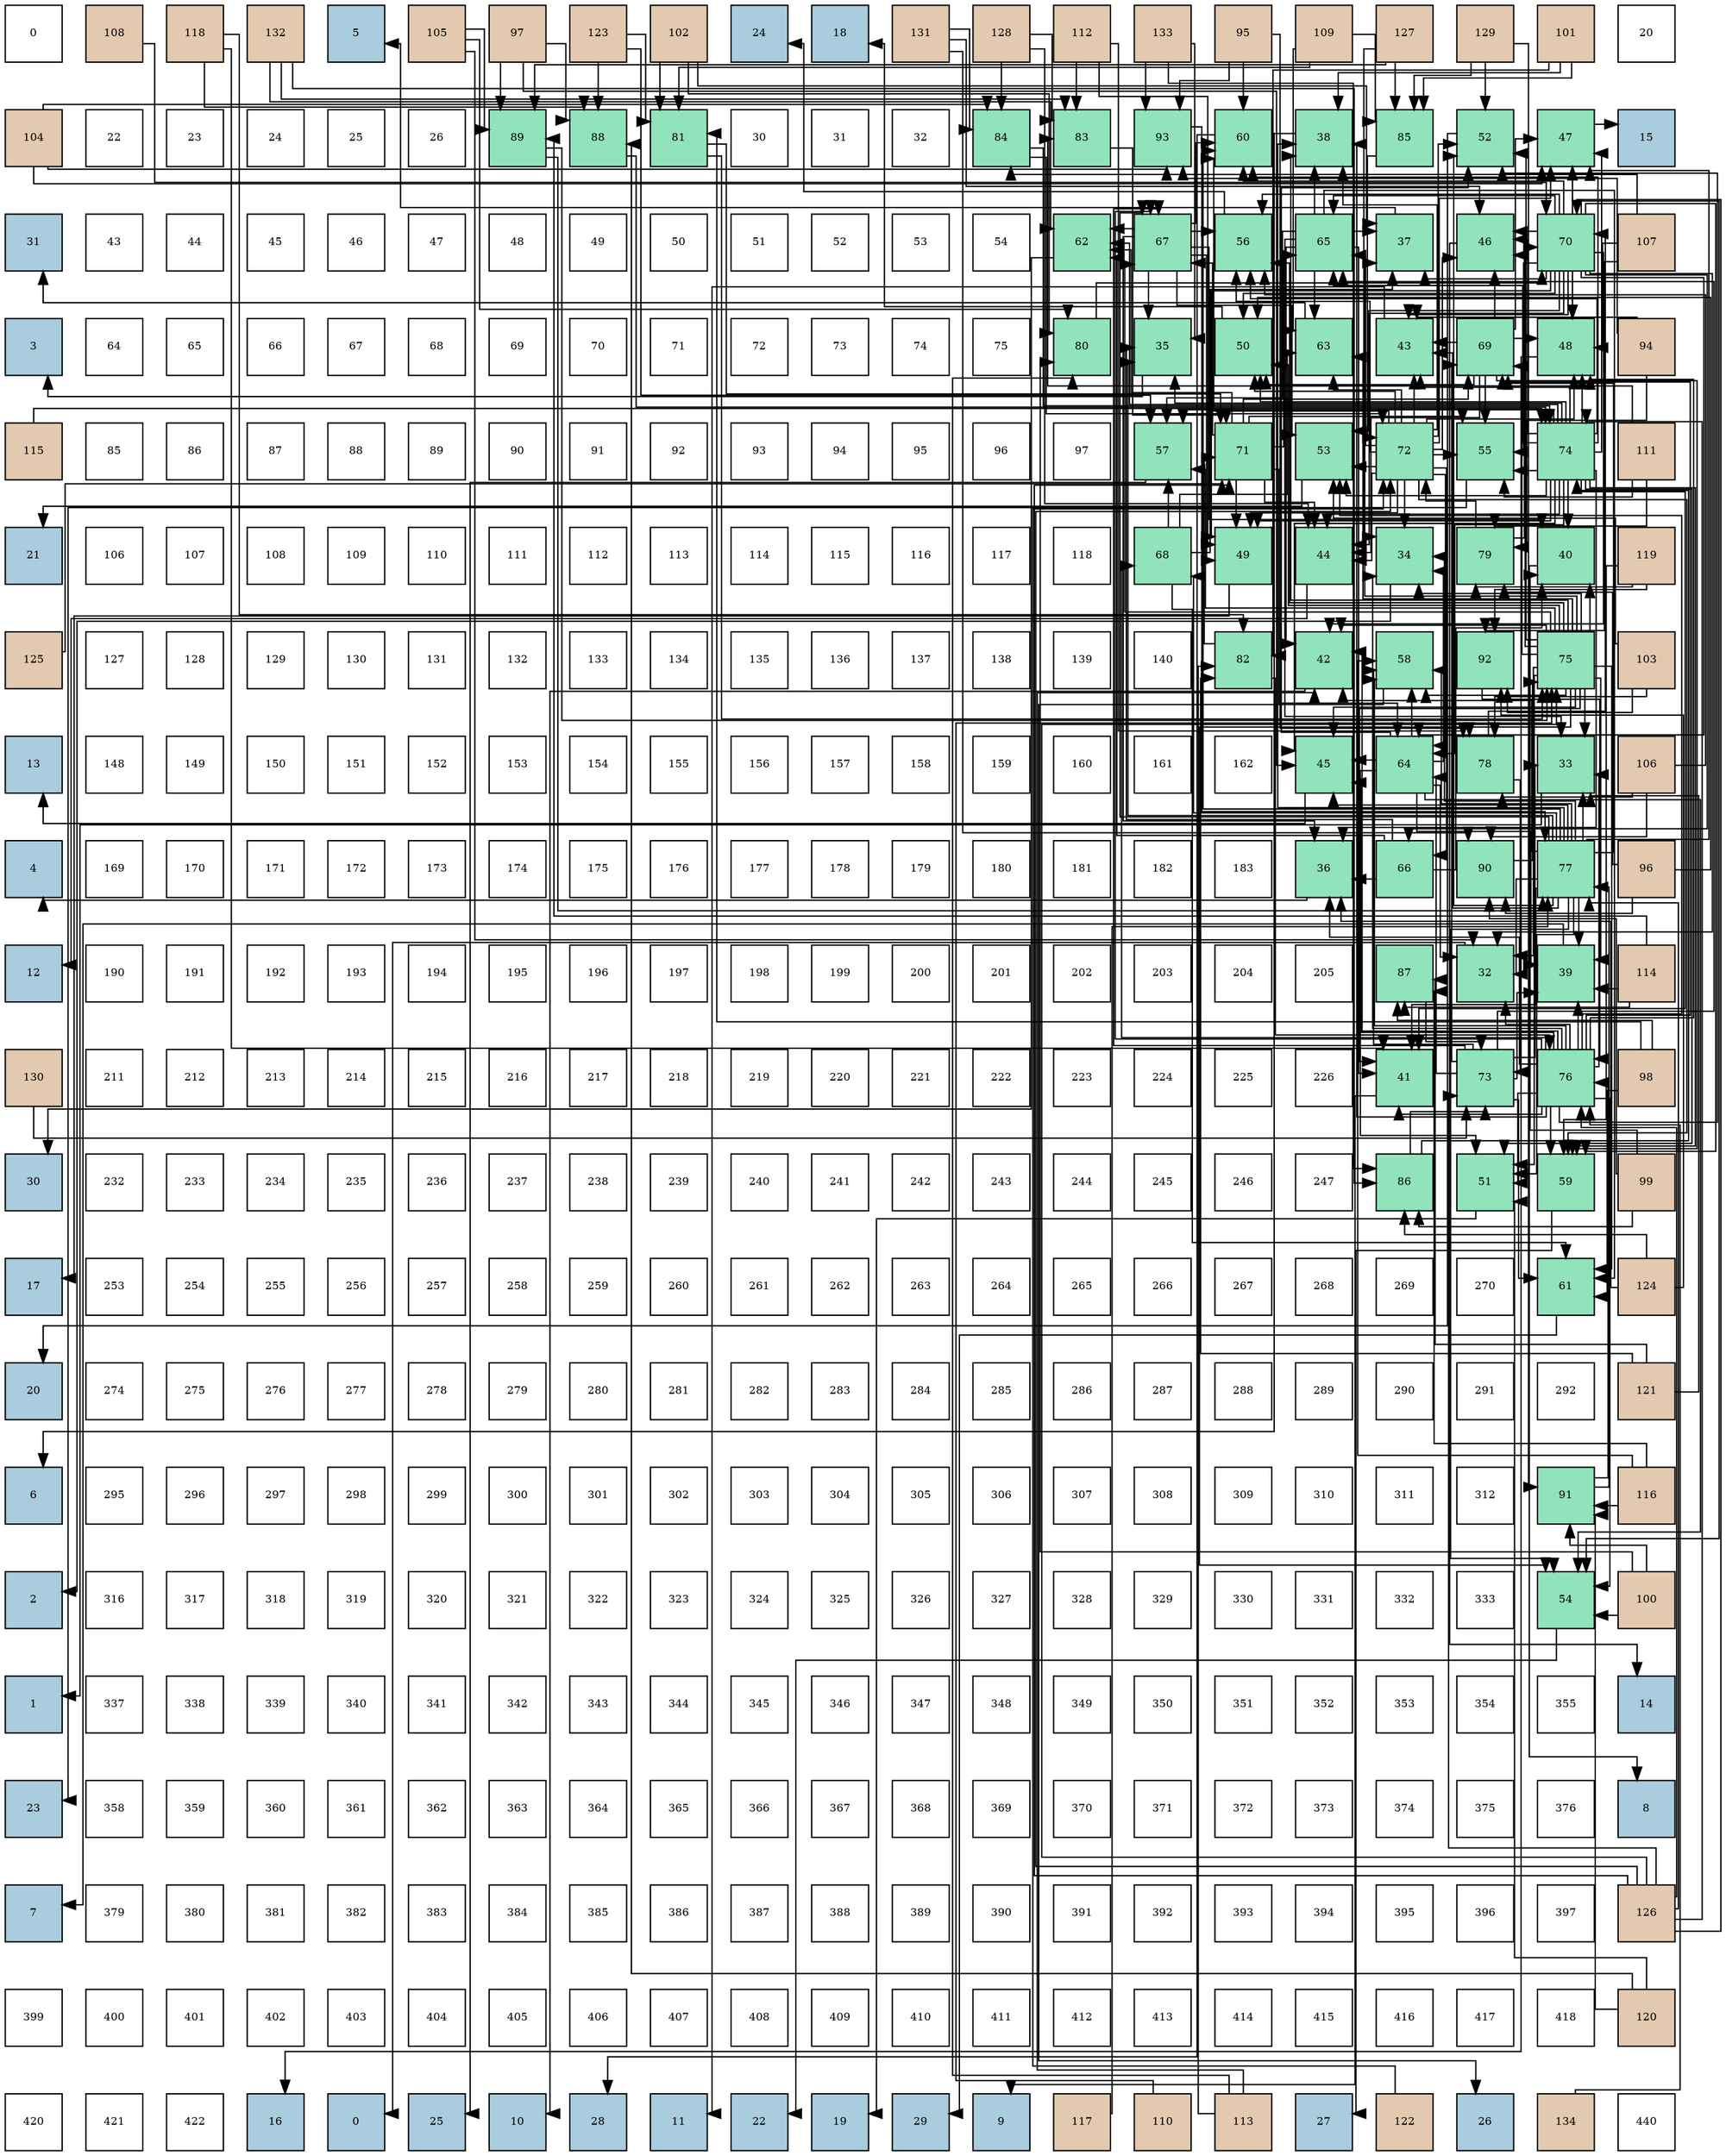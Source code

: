 digraph layout{
 rankdir=TB;
 splines=ortho;
 node [style=filled shape=square fixedsize=true width=0.6];
0[label="0", fontsize=8, fillcolor="#ffffff"];
1[label="108", fontsize=8, fillcolor="#e3c9af"];
2[label="118", fontsize=8, fillcolor="#e3c9af"];
3[label="132", fontsize=8, fillcolor="#e3c9af"];
4[label="5", fontsize=8, fillcolor="#a9ccde"];
5[label="105", fontsize=8, fillcolor="#e3c9af"];
6[label="97", fontsize=8, fillcolor="#e3c9af"];
7[label="123", fontsize=8, fillcolor="#e3c9af"];
8[label="102", fontsize=8, fillcolor="#e3c9af"];
9[label="24", fontsize=8, fillcolor="#a9ccde"];
10[label="18", fontsize=8, fillcolor="#a9ccde"];
11[label="131", fontsize=8, fillcolor="#e3c9af"];
12[label="128", fontsize=8, fillcolor="#e3c9af"];
13[label="112", fontsize=8, fillcolor="#e3c9af"];
14[label="133", fontsize=8, fillcolor="#e3c9af"];
15[label="95", fontsize=8, fillcolor="#e3c9af"];
16[label="109", fontsize=8, fillcolor="#e3c9af"];
17[label="127", fontsize=8, fillcolor="#e3c9af"];
18[label="129", fontsize=8, fillcolor="#e3c9af"];
19[label="101", fontsize=8, fillcolor="#e3c9af"];
20[label="20", fontsize=8, fillcolor="#ffffff"];
21[label="104", fontsize=8, fillcolor="#e3c9af"];
22[label="22", fontsize=8, fillcolor="#ffffff"];
23[label="23", fontsize=8, fillcolor="#ffffff"];
24[label="24", fontsize=8, fillcolor="#ffffff"];
25[label="25", fontsize=8, fillcolor="#ffffff"];
26[label="26", fontsize=8, fillcolor="#ffffff"];
27[label="89", fontsize=8, fillcolor="#91e3bb"];
28[label="88", fontsize=8, fillcolor="#91e3bb"];
29[label="81", fontsize=8, fillcolor="#91e3bb"];
30[label="30", fontsize=8, fillcolor="#ffffff"];
31[label="31", fontsize=8, fillcolor="#ffffff"];
32[label="32", fontsize=8, fillcolor="#ffffff"];
33[label="84", fontsize=8, fillcolor="#91e3bb"];
34[label="83", fontsize=8, fillcolor="#91e3bb"];
35[label="93", fontsize=8, fillcolor="#91e3bb"];
36[label="60", fontsize=8, fillcolor="#91e3bb"];
37[label="38", fontsize=8, fillcolor="#91e3bb"];
38[label="85", fontsize=8, fillcolor="#91e3bb"];
39[label="52", fontsize=8, fillcolor="#91e3bb"];
40[label="47", fontsize=8, fillcolor="#91e3bb"];
41[label="15", fontsize=8, fillcolor="#a9ccde"];
42[label="31", fontsize=8, fillcolor="#a9ccde"];
43[label="43", fontsize=8, fillcolor="#ffffff"];
44[label="44", fontsize=8, fillcolor="#ffffff"];
45[label="45", fontsize=8, fillcolor="#ffffff"];
46[label="46", fontsize=8, fillcolor="#ffffff"];
47[label="47", fontsize=8, fillcolor="#ffffff"];
48[label="48", fontsize=8, fillcolor="#ffffff"];
49[label="49", fontsize=8, fillcolor="#ffffff"];
50[label="50", fontsize=8, fillcolor="#ffffff"];
51[label="51", fontsize=8, fillcolor="#ffffff"];
52[label="52", fontsize=8, fillcolor="#ffffff"];
53[label="53", fontsize=8, fillcolor="#ffffff"];
54[label="54", fontsize=8, fillcolor="#ffffff"];
55[label="62", fontsize=8, fillcolor="#91e3bb"];
56[label="67", fontsize=8, fillcolor="#91e3bb"];
57[label="56", fontsize=8, fillcolor="#91e3bb"];
58[label="65", fontsize=8, fillcolor="#91e3bb"];
59[label="37", fontsize=8, fillcolor="#91e3bb"];
60[label="46", fontsize=8, fillcolor="#91e3bb"];
61[label="70", fontsize=8, fillcolor="#91e3bb"];
62[label="107", fontsize=8, fillcolor="#e3c9af"];
63[label="3", fontsize=8, fillcolor="#a9ccde"];
64[label="64", fontsize=8, fillcolor="#ffffff"];
65[label="65", fontsize=8, fillcolor="#ffffff"];
66[label="66", fontsize=8, fillcolor="#ffffff"];
67[label="67", fontsize=8, fillcolor="#ffffff"];
68[label="68", fontsize=8, fillcolor="#ffffff"];
69[label="69", fontsize=8, fillcolor="#ffffff"];
70[label="70", fontsize=8, fillcolor="#ffffff"];
71[label="71", fontsize=8, fillcolor="#ffffff"];
72[label="72", fontsize=8, fillcolor="#ffffff"];
73[label="73", fontsize=8, fillcolor="#ffffff"];
74[label="74", fontsize=8, fillcolor="#ffffff"];
75[label="75", fontsize=8, fillcolor="#ffffff"];
76[label="80", fontsize=8, fillcolor="#91e3bb"];
77[label="35", fontsize=8, fillcolor="#91e3bb"];
78[label="50", fontsize=8, fillcolor="#91e3bb"];
79[label="63", fontsize=8, fillcolor="#91e3bb"];
80[label="43", fontsize=8, fillcolor="#91e3bb"];
81[label="69", fontsize=8, fillcolor="#91e3bb"];
82[label="48", fontsize=8, fillcolor="#91e3bb"];
83[label="94", fontsize=8, fillcolor="#e3c9af"];
84[label="115", fontsize=8, fillcolor="#e3c9af"];
85[label="85", fontsize=8, fillcolor="#ffffff"];
86[label="86", fontsize=8, fillcolor="#ffffff"];
87[label="87", fontsize=8, fillcolor="#ffffff"];
88[label="88", fontsize=8, fillcolor="#ffffff"];
89[label="89", fontsize=8, fillcolor="#ffffff"];
90[label="90", fontsize=8, fillcolor="#ffffff"];
91[label="91", fontsize=8, fillcolor="#ffffff"];
92[label="92", fontsize=8, fillcolor="#ffffff"];
93[label="93", fontsize=8, fillcolor="#ffffff"];
94[label="94", fontsize=8, fillcolor="#ffffff"];
95[label="95", fontsize=8, fillcolor="#ffffff"];
96[label="96", fontsize=8, fillcolor="#ffffff"];
97[label="97", fontsize=8, fillcolor="#ffffff"];
98[label="57", fontsize=8, fillcolor="#91e3bb"];
99[label="71", fontsize=8, fillcolor="#91e3bb"];
100[label="53", fontsize=8, fillcolor="#91e3bb"];
101[label="72", fontsize=8, fillcolor="#91e3bb"];
102[label="55", fontsize=8, fillcolor="#91e3bb"];
103[label="74", fontsize=8, fillcolor="#91e3bb"];
104[label="111", fontsize=8, fillcolor="#e3c9af"];
105[label="21", fontsize=8, fillcolor="#a9ccde"];
106[label="106", fontsize=8, fillcolor="#ffffff"];
107[label="107", fontsize=8, fillcolor="#ffffff"];
108[label="108", fontsize=8, fillcolor="#ffffff"];
109[label="109", fontsize=8, fillcolor="#ffffff"];
110[label="110", fontsize=8, fillcolor="#ffffff"];
111[label="111", fontsize=8, fillcolor="#ffffff"];
112[label="112", fontsize=8, fillcolor="#ffffff"];
113[label="113", fontsize=8, fillcolor="#ffffff"];
114[label="114", fontsize=8, fillcolor="#ffffff"];
115[label="115", fontsize=8, fillcolor="#ffffff"];
116[label="116", fontsize=8, fillcolor="#ffffff"];
117[label="117", fontsize=8, fillcolor="#ffffff"];
118[label="118", fontsize=8, fillcolor="#ffffff"];
119[label="68", fontsize=8, fillcolor="#91e3bb"];
120[label="49", fontsize=8, fillcolor="#91e3bb"];
121[label="44", fontsize=8, fillcolor="#91e3bb"];
122[label="34", fontsize=8, fillcolor="#91e3bb"];
123[label="79", fontsize=8, fillcolor="#91e3bb"];
124[label="40", fontsize=8, fillcolor="#91e3bb"];
125[label="119", fontsize=8, fillcolor="#e3c9af"];
126[label="125", fontsize=8, fillcolor="#e3c9af"];
127[label="127", fontsize=8, fillcolor="#ffffff"];
128[label="128", fontsize=8, fillcolor="#ffffff"];
129[label="129", fontsize=8, fillcolor="#ffffff"];
130[label="130", fontsize=8, fillcolor="#ffffff"];
131[label="131", fontsize=8, fillcolor="#ffffff"];
132[label="132", fontsize=8, fillcolor="#ffffff"];
133[label="133", fontsize=8, fillcolor="#ffffff"];
134[label="134", fontsize=8, fillcolor="#ffffff"];
135[label="135", fontsize=8, fillcolor="#ffffff"];
136[label="136", fontsize=8, fillcolor="#ffffff"];
137[label="137", fontsize=8, fillcolor="#ffffff"];
138[label="138", fontsize=8, fillcolor="#ffffff"];
139[label="139", fontsize=8, fillcolor="#ffffff"];
140[label="140", fontsize=8, fillcolor="#ffffff"];
141[label="82", fontsize=8, fillcolor="#91e3bb"];
142[label="42", fontsize=8, fillcolor="#91e3bb"];
143[label="58", fontsize=8, fillcolor="#91e3bb"];
144[label="92", fontsize=8, fillcolor="#91e3bb"];
145[label="75", fontsize=8, fillcolor="#91e3bb"];
146[label="103", fontsize=8, fillcolor="#e3c9af"];
147[label="13", fontsize=8, fillcolor="#a9ccde"];
148[label="148", fontsize=8, fillcolor="#ffffff"];
149[label="149", fontsize=8, fillcolor="#ffffff"];
150[label="150", fontsize=8, fillcolor="#ffffff"];
151[label="151", fontsize=8, fillcolor="#ffffff"];
152[label="152", fontsize=8, fillcolor="#ffffff"];
153[label="153", fontsize=8, fillcolor="#ffffff"];
154[label="154", fontsize=8, fillcolor="#ffffff"];
155[label="155", fontsize=8, fillcolor="#ffffff"];
156[label="156", fontsize=8, fillcolor="#ffffff"];
157[label="157", fontsize=8, fillcolor="#ffffff"];
158[label="158", fontsize=8, fillcolor="#ffffff"];
159[label="159", fontsize=8, fillcolor="#ffffff"];
160[label="160", fontsize=8, fillcolor="#ffffff"];
161[label="161", fontsize=8, fillcolor="#ffffff"];
162[label="162", fontsize=8, fillcolor="#ffffff"];
163[label="45", fontsize=8, fillcolor="#91e3bb"];
164[label="64", fontsize=8, fillcolor="#91e3bb"];
165[label="78", fontsize=8, fillcolor="#91e3bb"];
166[label="33", fontsize=8, fillcolor="#91e3bb"];
167[label="106", fontsize=8, fillcolor="#e3c9af"];
168[label="4", fontsize=8, fillcolor="#a9ccde"];
169[label="169", fontsize=8, fillcolor="#ffffff"];
170[label="170", fontsize=8, fillcolor="#ffffff"];
171[label="171", fontsize=8, fillcolor="#ffffff"];
172[label="172", fontsize=8, fillcolor="#ffffff"];
173[label="173", fontsize=8, fillcolor="#ffffff"];
174[label="174", fontsize=8, fillcolor="#ffffff"];
175[label="175", fontsize=8, fillcolor="#ffffff"];
176[label="176", fontsize=8, fillcolor="#ffffff"];
177[label="177", fontsize=8, fillcolor="#ffffff"];
178[label="178", fontsize=8, fillcolor="#ffffff"];
179[label="179", fontsize=8, fillcolor="#ffffff"];
180[label="180", fontsize=8, fillcolor="#ffffff"];
181[label="181", fontsize=8, fillcolor="#ffffff"];
182[label="182", fontsize=8, fillcolor="#ffffff"];
183[label="183", fontsize=8, fillcolor="#ffffff"];
184[label="36", fontsize=8, fillcolor="#91e3bb"];
185[label="66", fontsize=8, fillcolor="#91e3bb"];
186[label="90", fontsize=8, fillcolor="#91e3bb"];
187[label="77", fontsize=8, fillcolor="#91e3bb"];
188[label="96", fontsize=8, fillcolor="#e3c9af"];
189[label="12", fontsize=8, fillcolor="#a9ccde"];
190[label="190", fontsize=8, fillcolor="#ffffff"];
191[label="191", fontsize=8, fillcolor="#ffffff"];
192[label="192", fontsize=8, fillcolor="#ffffff"];
193[label="193", fontsize=8, fillcolor="#ffffff"];
194[label="194", fontsize=8, fillcolor="#ffffff"];
195[label="195", fontsize=8, fillcolor="#ffffff"];
196[label="196", fontsize=8, fillcolor="#ffffff"];
197[label="197", fontsize=8, fillcolor="#ffffff"];
198[label="198", fontsize=8, fillcolor="#ffffff"];
199[label="199", fontsize=8, fillcolor="#ffffff"];
200[label="200", fontsize=8, fillcolor="#ffffff"];
201[label="201", fontsize=8, fillcolor="#ffffff"];
202[label="202", fontsize=8, fillcolor="#ffffff"];
203[label="203", fontsize=8, fillcolor="#ffffff"];
204[label="204", fontsize=8, fillcolor="#ffffff"];
205[label="205", fontsize=8, fillcolor="#ffffff"];
206[label="87", fontsize=8, fillcolor="#91e3bb"];
207[label="32", fontsize=8, fillcolor="#91e3bb"];
208[label="39", fontsize=8, fillcolor="#91e3bb"];
209[label="114", fontsize=8, fillcolor="#e3c9af"];
210[label="130", fontsize=8, fillcolor="#e3c9af"];
211[label="211", fontsize=8, fillcolor="#ffffff"];
212[label="212", fontsize=8, fillcolor="#ffffff"];
213[label="213", fontsize=8, fillcolor="#ffffff"];
214[label="214", fontsize=8, fillcolor="#ffffff"];
215[label="215", fontsize=8, fillcolor="#ffffff"];
216[label="216", fontsize=8, fillcolor="#ffffff"];
217[label="217", fontsize=8, fillcolor="#ffffff"];
218[label="218", fontsize=8, fillcolor="#ffffff"];
219[label="219", fontsize=8, fillcolor="#ffffff"];
220[label="220", fontsize=8, fillcolor="#ffffff"];
221[label="221", fontsize=8, fillcolor="#ffffff"];
222[label="222", fontsize=8, fillcolor="#ffffff"];
223[label="223", fontsize=8, fillcolor="#ffffff"];
224[label="224", fontsize=8, fillcolor="#ffffff"];
225[label="225", fontsize=8, fillcolor="#ffffff"];
226[label="226", fontsize=8, fillcolor="#ffffff"];
227[label="41", fontsize=8, fillcolor="#91e3bb"];
228[label="73", fontsize=8, fillcolor="#91e3bb"];
229[label="76", fontsize=8, fillcolor="#91e3bb"];
230[label="98", fontsize=8, fillcolor="#e3c9af"];
231[label="30", fontsize=8, fillcolor="#a9ccde"];
232[label="232", fontsize=8, fillcolor="#ffffff"];
233[label="233", fontsize=8, fillcolor="#ffffff"];
234[label="234", fontsize=8, fillcolor="#ffffff"];
235[label="235", fontsize=8, fillcolor="#ffffff"];
236[label="236", fontsize=8, fillcolor="#ffffff"];
237[label="237", fontsize=8, fillcolor="#ffffff"];
238[label="238", fontsize=8, fillcolor="#ffffff"];
239[label="239", fontsize=8, fillcolor="#ffffff"];
240[label="240", fontsize=8, fillcolor="#ffffff"];
241[label="241", fontsize=8, fillcolor="#ffffff"];
242[label="242", fontsize=8, fillcolor="#ffffff"];
243[label="243", fontsize=8, fillcolor="#ffffff"];
244[label="244", fontsize=8, fillcolor="#ffffff"];
245[label="245", fontsize=8, fillcolor="#ffffff"];
246[label="246", fontsize=8, fillcolor="#ffffff"];
247[label="247", fontsize=8, fillcolor="#ffffff"];
248[label="86", fontsize=8, fillcolor="#91e3bb"];
249[label="51", fontsize=8, fillcolor="#91e3bb"];
250[label="59", fontsize=8, fillcolor="#91e3bb"];
251[label="99", fontsize=8, fillcolor="#e3c9af"];
252[label="17", fontsize=8, fillcolor="#a9ccde"];
253[label="253", fontsize=8, fillcolor="#ffffff"];
254[label="254", fontsize=8, fillcolor="#ffffff"];
255[label="255", fontsize=8, fillcolor="#ffffff"];
256[label="256", fontsize=8, fillcolor="#ffffff"];
257[label="257", fontsize=8, fillcolor="#ffffff"];
258[label="258", fontsize=8, fillcolor="#ffffff"];
259[label="259", fontsize=8, fillcolor="#ffffff"];
260[label="260", fontsize=8, fillcolor="#ffffff"];
261[label="261", fontsize=8, fillcolor="#ffffff"];
262[label="262", fontsize=8, fillcolor="#ffffff"];
263[label="263", fontsize=8, fillcolor="#ffffff"];
264[label="264", fontsize=8, fillcolor="#ffffff"];
265[label="265", fontsize=8, fillcolor="#ffffff"];
266[label="266", fontsize=8, fillcolor="#ffffff"];
267[label="267", fontsize=8, fillcolor="#ffffff"];
268[label="268", fontsize=8, fillcolor="#ffffff"];
269[label="269", fontsize=8, fillcolor="#ffffff"];
270[label="270", fontsize=8, fillcolor="#ffffff"];
271[label="61", fontsize=8, fillcolor="#91e3bb"];
272[label="124", fontsize=8, fillcolor="#e3c9af"];
273[label="20", fontsize=8, fillcolor="#a9ccde"];
274[label="274", fontsize=8, fillcolor="#ffffff"];
275[label="275", fontsize=8, fillcolor="#ffffff"];
276[label="276", fontsize=8, fillcolor="#ffffff"];
277[label="277", fontsize=8, fillcolor="#ffffff"];
278[label="278", fontsize=8, fillcolor="#ffffff"];
279[label="279", fontsize=8, fillcolor="#ffffff"];
280[label="280", fontsize=8, fillcolor="#ffffff"];
281[label="281", fontsize=8, fillcolor="#ffffff"];
282[label="282", fontsize=8, fillcolor="#ffffff"];
283[label="283", fontsize=8, fillcolor="#ffffff"];
284[label="284", fontsize=8, fillcolor="#ffffff"];
285[label="285", fontsize=8, fillcolor="#ffffff"];
286[label="286", fontsize=8, fillcolor="#ffffff"];
287[label="287", fontsize=8, fillcolor="#ffffff"];
288[label="288", fontsize=8, fillcolor="#ffffff"];
289[label="289", fontsize=8, fillcolor="#ffffff"];
290[label="290", fontsize=8, fillcolor="#ffffff"];
291[label="291", fontsize=8, fillcolor="#ffffff"];
292[label="292", fontsize=8, fillcolor="#ffffff"];
293[label="121", fontsize=8, fillcolor="#e3c9af"];
294[label="6", fontsize=8, fillcolor="#a9ccde"];
295[label="295", fontsize=8, fillcolor="#ffffff"];
296[label="296", fontsize=8, fillcolor="#ffffff"];
297[label="297", fontsize=8, fillcolor="#ffffff"];
298[label="298", fontsize=8, fillcolor="#ffffff"];
299[label="299", fontsize=8, fillcolor="#ffffff"];
300[label="300", fontsize=8, fillcolor="#ffffff"];
301[label="301", fontsize=8, fillcolor="#ffffff"];
302[label="302", fontsize=8, fillcolor="#ffffff"];
303[label="303", fontsize=8, fillcolor="#ffffff"];
304[label="304", fontsize=8, fillcolor="#ffffff"];
305[label="305", fontsize=8, fillcolor="#ffffff"];
306[label="306", fontsize=8, fillcolor="#ffffff"];
307[label="307", fontsize=8, fillcolor="#ffffff"];
308[label="308", fontsize=8, fillcolor="#ffffff"];
309[label="309", fontsize=8, fillcolor="#ffffff"];
310[label="310", fontsize=8, fillcolor="#ffffff"];
311[label="311", fontsize=8, fillcolor="#ffffff"];
312[label="312", fontsize=8, fillcolor="#ffffff"];
313[label="91", fontsize=8, fillcolor="#91e3bb"];
314[label="116", fontsize=8, fillcolor="#e3c9af"];
315[label="2", fontsize=8, fillcolor="#a9ccde"];
316[label="316", fontsize=8, fillcolor="#ffffff"];
317[label="317", fontsize=8, fillcolor="#ffffff"];
318[label="318", fontsize=8, fillcolor="#ffffff"];
319[label="319", fontsize=8, fillcolor="#ffffff"];
320[label="320", fontsize=8, fillcolor="#ffffff"];
321[label="321", fontsize=8, fillcolor="#ffffff"];
322[label="322", fontsize=8, fillcolor="#ffffff"];
323[label="323", fontsize=8, fillcolor="#ffffff"];
324[label="324", fontsize=8, fillcolor="#ffffff"];
325[label="325", fontsize=8, fillcolor="#ffffff"];
326[label="326", fontsize=8, fillcolor="#ffffff"];
327[label="327", fontsize=8, fillcolor="#ffffff"];
328[label="328", fontsize=8, fillcolor="#ffffff"];
329[label="329", fontsize=8, fillcolor="#ffffff"];
330[label="330", fontsize=8, fillcolor="#ffffff"];
331[label="331", fontsize=8, fillcolor="#ffffff"];
332[label="332", fontsize=8, fillcolor="#ffffff"];
333[label="333", fontsize=8, fillcolor="#ffffff"];
334[label="54", fontsize=8, fillcolor="#91e3bb"];
335[label="100", fontsize=8, fillcolor="#e3c9af"];
336[label="1", fontsize=8, fillcolor="#a9ccde"];
337[label="337", fontsize=8, fillcolor="#ffffff"];
338[label="338", fontsize=8, fillcolor="#ffffff"];
339[label="339", fontsize=8, fillcolor="#ffffff"];
340[label="340", fontsize=8, fillcolor="#ffffff"];
341[label="341", fontsize=8, fillcolor="#ffffff"];
342[label="342", fontsize=8, fillcolor="#ffffff"];
343[label="343", fontsize=8, fillcolor="#ffffff"];
344[label="344", fontsize=8, fillcolor="#ffffff"];
345[label="345", fontsize=8, fillcolor="#ffffff"];
346[label="346", fontsize=8, fillcolor="#ffffff"];
347[label="347", fontsize=8, fillcolor="#ffffff"];
348[label="348", fontsize=8, fillcolor="#ffffff"];
349[label="349", fontsize=8, fillcolor="#ffffff"];
350[label="350", fontsize=8, fillcolor="#ffffff"];
351[label="351", fontsize=8, fillcolor="#ffffff"];
352[label="352", fontsize=8, fillcolor="#ffffff"];
353[label="353", fontsize=8, fillcolor="#ffffff"];
354[label="354", fontsize=8, fillcolor="#ffffff"];
355[label="355", fontsize=8, fillcolor="#ffffff"];
356[label="14", fontsize=8, fillcolor="#a9ccde"];
357[label="23", fontsize=8, fillcolor="#a9ccde"];
358[label="358", fontsize=8, fillcolor="#ffffff"];
359[label="359", fontsize=8, fillcolor="#ffffff"];
360[label="360", fontsize=8, fillcolor="#ffffff"];
361[label="361", fontsize=8, fillcolor="#ffffff"];
362[label="362", fontsize=8, fillcolor="#ffffff"];
363[label="363", fontsize=8, fillcolor="#ffffff"];
364[label="364", fontsize=8, fillcolor="#ffffff"];
365[label="365", fontsize=8, fillcolor="#ffffff"];
366[label="366", fontsize=8, fillcolor="#ffffff"];
367[label="367", fontsize=8, fillcolor="#ffffff"];
368[label="368", fontsize=8, fillcolor="#ffffff"];
369[label="369", fontsize=8, fillcolor="#ffffff"];
370[label="370", fontsize=8, fillcolor="#ffffff"];
371[label="371", fontsize=8, fillcolor="#ffffff"];
372[label="372", fontsize=8, fillcolor="#ffffff"];
373[label="373", fontsize=8, fillcolor="#ffffff"];
374[label="374", fontsize=8, fillcolor="#ffffff"];
375[label="375", fontsize=8, fillcolor="#ffffff"];
376[label="376", fontsize=8, fillcolor="#ffffff"];
377[label="8", fontsize=8, fillcolor="#a9ccde"];
378[label="7", fontsize=8, fillcolor="#a9ccde"];
379[label="379", fontsize=8, fillcolor="#ffffff"];
380[label="380", fontsize=8, fillcolor="#ffffff"];
381[label="381", fontsize=8, fillcolor="#ffffff"];
382[label="382", fontsize=8, fillcolor="#ffffff"];
383[label="383", fontsize=8, fillcolor="#ffffff"];
384[label="384", fontsize=8, fillcolor="#ffffff"];
385[label="385", fontsize=8, fillcolor="#ffffff"];
386[label="386", fontsize=8, fillcolor="#ffffff"];
387[label="387", fontsize=8, fillcolor="#ffffff"];
388[label="388", fontsize=8, fillcolor="#ffffff"];
389[label="389", fontsize=8, fillcolor="#ffffff"];
390[label="390", fontsize=8, fillcolor="#ffffff"];
391[label="391", fontsize=8, fillcolor="#ffffff"];
392[label="392", fontsize=8, fillcolor="#ffffff"];
393[label="393", fontsize=8, fillcolor="#ffffff"];
394[label="394", fontsize=8, fillcolor="#ffffff"];
395[label="395", fontsize=8, fillcolor="#ffffff"];
396[label="396", fontsize=8, fillcolor="#ffffff"];
397[label="397", fontsize=8, fillcolor="#ffffff"];
398[label="126", fontsize=8, fillcolor="#e3c9af"];
399[label="399", fontsize=8, fillcolor="#ffffff"];
400[label="400", fontsize=8, fillcolor="#ffffff"];
401[label="401", fontsize=8, fillcolor="#ffffff"];
402[label="402", fontsize=8, fillcolor="#ffffff"];
403[label="403", fontsize=8, fillcolor="#ffffff"];
404[label="404", fontsize=8, fillcolor="#ffffff"];
405[label="405", fontsize=8, fillcolor="#ffffff"];
406[label="406", fontsize=8, fillcolor="#ffffff"];
407[label="407", fontsize=8, fillcolor="#ffffff"];
408[label="408", fontsize=8, fillcolor="#ffffff"];
409[label="409", fontsize=8, fillcolor="#ffffff"];
410[label="410", fontsize=8, fillcolor="#ffffff"];
411[label="411", fontsize=8, fillcolor="#ffffff"];
412[label="412", fontsize=8, fillcolor="#ffffff"];
413[label="413", fontsize=8, fillcolor="#ffffff"];
414[label="414", fontsize=8, fillcolor="#ffffff"];
415[label="415", fontsize=8, fillcolor="#ffffff"];
416[label="416", fontsize=8, fillcolor="#ffffff"];
417[label="417", fontsize=8, fillcolor="#ffffff"];
418[label="418", fontsize=8, fillcolor="#ffffff"];
419[label="120", fontsize=8, fillcolor="#e3c9af"];
420[label="420", fontsize=8, fillcolor="#ffffff"];
421[label="421", fontsize=8, fillcolor="#ffffff"];
422[label="422", fontsize=8, fillcolor="#ffffff"];
423[label="16", fontsize=8, fillcolor="#a9ccde"];
424[label="0", fontsize=8, fillcolor="#a9ccde"];
425[label="25", fontsize=8, fillcolor="#a9ccde"];
426[label="10", fontsize=8, fillcolor="#a9ccde"];
427[label="28", fontsize=8, fillcolor="#a9ccde"];
428[label="11", fontsize=8, fillcolor="#a9ccde"];
429[label="22", fontsize=8, fillcolor="#a9ccde"];
430[label="19", fontsize=8, fillcolor="#a9ccde"];
431[label="29", fontsize=8, fillcolor="#a9ccde"];
432[label="9", fontsize=8, fillcolor="#a9ccde"];
433[label="117", fontsize=8, fillcolor="#e3c9af"];
434[label="110", fontsize=8, fillcolor="#e3c9af"];
435[label="113", fontsize=8, fillcolor="#e3c9af"];
436[label="27", fontsize=8, fillcolor="#a9ccde"];
437[label="122", fontsize=8, fillcolor="#e3c9af"];
438[label="26", fontsize=8, fillcolor="#a9ccde"];
439[label="134", fontsize=8, fillcolor="#e3c9af"];
440[label="440", fontsize=8, fillcolor="#ffffff"];
edge [constraint=false, style=vis];207 -> 424;
166 -> 336;
122 -> 315;
77 -> 63;
184 -> 168;
59 -> 4;
37 -> 294;
208 -> 378;
124 -> 377;
227 -> 432;
142 -> 426;
80 -> 428;
121 -> 189;
163 -> 147;
60 -> 356;
40 -> 41;
82 -> 423;
120 -> 252;
78 -> 10;
249 -> 430;
39 -> 273;
100 -> 105;
334 -> 429;
102 -> 357;
57 -> 9;
98 -> 425;
143 -> 438;
250 -> 436;
36 -> 427;
271 -> 431;
55 -> 231;
79 -> 42;
164 -> 207;
164 -> 122;
164 -> 208;
164 -> 163;
164 -> 249;
164 -> 39;
164 -> 334;
164 -> 143;
58 -> 166;
58 -> 59;
58 -> 37;
58 -> 227;
58 -> 142;
58 -> 98;
58 -> 271;
58 -> 79;
185 -> 77;
185 -> 184;
185 -> 124;
185 -> 55;
56 -> 77;
56 -> 184;
56 -> 124;
56 -> 120;
56 -> 100;
56 -> 57;
56 -> 36;
56 -> 55;
119 -> 59;
119 -> 98;
119 -> 271;
119 -> 79;
81 -> 80;
81 -> 121;
81 -> 60;
81 -> 40;
81 -> 82;
81 -> 78;
81 -> 102;
81 -> 250;
61 -> 207;
61 -> 59;
61 -> 142;
61 -> 80;
61 -> 121;
61 -> 60;
61 -> 40;
61 -> 82;
61 -> 120;
61 -> 78;
61 -> 100;
61 -> 334;
61 -> 102;
61 -> 57;
61 -> 250;
61 -> 36;
61 -> 164;
61 -> 58;
61 -> 185;
99 -> 121;
99 -> 120;
99 -> 102;
99 -> 55;
99 -> 164;
99 -> 58;
99 -> 56;
99 -> 81;
101 -> 122;
101 -> 37;
101 -> 80;
101 -> 121;
101 -> 60;
101 -> 40;
101 -> 82;
101 -> 120;
101 -> 78;
101 -> 39;
101 -> 100;
101 -> 102;
101 -> 57;
101 -> 250;
101 -> 36;
101 -> 79;
101 -> 164;
101 -> 58;
101 -> 185;
228 -> 166;
228 -> 208;
228 -> 143;
228 -> 271;
228 -> 164;
228 -> 58;
228 -> 56;
228 -> 81;
103 -> 77;
103 -> 184;
103 -> 124;
103 -> 227;
103 -> 80;
103 -> 121;
103 -> 163;
103 -> 60;
103 -> 40;
103 -> 82;
103 -> 120;
103 -> 78;
103 -> 249;
103 -> 100;
103 -> 102;
103 -> 57;
103 -> 98;
103 -> 250;
103 -> 36;
103 -> 55;
103 -> 164;
103 -> 58;
145 -> 207;
145 -> 166;
145 -> 122;
145 -> 59;
145 -> 37;
145 -> 208;
145 -> 124;
145 -> 227;
145 -> 142;
145 -> 163;
145 -> 60;
145 -> 78;
145 -> 249;
145 -> 39;
145 -> 334;
145 -> 57;
145 -> 98;
145 -> 143;
145 -> 271;
145 -> 79;
145 -> 56;
145 -> 81;
229 -> 207;
229 -> 166;
229 -> 122;
229 -> 184;
229 -> 37;
229 -> 208;
229 -> 227;
229 -> 142;
229 -> 163;
229 -> 82;
229 -> 249;
229 -> 39;
229 -> 100;
229 -> 334;
229 -> 143;
229 -> 250;
229 -> 56;
229 -> 119;
229 -> 81;
187 -> 207;
187 -> 166;
187 -> 122;
187 -> 77;
187 -> 37;
187 -> 208;
187 -> 227;
187 -> 142;
187 -> 80;
187 -> 163;
187 -> 40;
187 -> 249;
187 -> 39;
187 -> 334;
187 -> 143;
187 -> 36;
187 -> 56;
187 -> 119;
187 -> 81;
165 -> 61;
165 -> 228;
123 -> 61;
123 -> 101;
76 -> 61;
29 -> 99;
29 -> 145;
141 -> 99;
141 -> 229;
34 -> 99;
33 -> 101;
33 -> 103;
38 -> 101;
248 -> 228;
248 -> 103;
206 -> 228;
28 -> 103;
27 -> 145;
27 -> 187;
186 -> 145;
313 -> 229;
313 -> 187;
144 -> 229;
35 -> 187;
83 -> 80;
83 -> 123;
83 -> 35;
15 -> 36;
15 -> 165;
15 -> 35;
188 -> 78;
188 -> 123;
188 -> 186;
6 -> 163;
6 -> 28;
6 -> 27;
230 -> 271;
230 -> 29;
230 -> 206;
251 -> 124;
251 -> 248;
251 -> 186;
335 -> 334;
335 -> 76;
335 -> 313;
19 -> 37;
19 -> 141;
19 -> 38;
8 -> 59;
8 -> 76;
8 -> 29;
146 -> 100;
146 -> 165;
146 -> 144;
21 -> 40;
21 -> 33;
21 -> 35;
5 -> 207;
5 -> 76;
5 -> 27;
167 -> 57;
167 -> 165;
167 -> 186;
62 -> 82;
62 -> 33;
62 -> 144;
1 -> 61;
16 -> 79;
16 -> 29;
16 -> 38;
434 -> 145;
104 -> 102;
104 -> 123;
104 -> 34;
13 -> 120;
13 -> 165;
13 -> 34;
435 -> 142;
435 -> 76;
435 -> 141;
209 -> 208;
209 -> 206;
209 -> 27;
84 -> 103;
314 -> 143;
314 -> 206;
314 -> 313;
433 -> 187;
2 -> 227;
2 -> 141;
2 -> 28;
125 -> 250;
125 -> 123;
125 -> 144;
419 -> 249;
419 -> 28;
419 -> 313;
293 -> 166;
293 -> 141;
293 -> 206;
437 -> 101;
7 -> 98;
7 -> 29;
7 -> 28;
272 -> 184;
272 -> 248;
272 -> 144;
126 -> 99;
398 -> 61;
398 -> 99;
398 -> 101;
398 -> 228;
398 -> 103;
398 -> 145;
398 -> 229;
398 -> 187;
17 -> 122;
17 -> 38;
17 -> 27;
12 -> 121;
12 -> 34;
12 -> 33;
18 -> 39;
18 -> 38;
18 -> 313;
210 -> 228;
11 -> 60;
11 -> 33;
11 -> 186;
3 -> 55;
3 -> 34;
3 -> 248;
14 -> 77;
14 -> 248;
14 -> 35;
439 -> 229;
edge [constraint=true, style=invis];
0 -> 21 -> 42 -> 63 -> 84 -> 105 -> 126 -> 147 -> 168 -> 189 -> 210 -> 231 -> 252 -> 273 -> 294 -> 315 -> 336 -> 357 -> 378 -> 399 -> 420;
1 -> 22 -> 43 -> 64 -> 85 -> 106 -> 127 -> 148 -> 169 -> 190 -> 211 -> 232 -> 253 -> 274 -> 295 -> 316 -> 337 -> 358 -> 379 -> 400 -> 421;
2 -> 23 -> 44 -> 65 -> 86 -> 107 -> 128 -> 149 -> 170 -> 191 -> 212 -> 233 -> 254 -> 275 -> 296 -> 317 -> 338 -> 359 -> 380 -> 401 -> 422;
3 -> 24 -> 45 -> 66 -> 87 -> 108 -> 129 -> 150 -> 171 -> 192 -> 213 -> 234 -> 255 -> 276 -> 297 -> 318 -> 339 -> 360 -> 381 -> 402 -> 423;
4 -> 25 -> 46 -> 67 -> 88 -> 109 -> 130 -> 151 -> 172 -> 193 -> 214 -> 235 -> 256 -> 277 -> 298 -> 319 -> 340 -> 361 -> 382 -> 403 -> 424;
5 -> 26 -> 47 -> 68 -> 89 -> 110 -> 131 -> 152 -> 173 -> 194 -> 215 -> 236 -> 257 -> 278 -> 299 -> 320 -> 341 -> 362 -> 383 -> 404 -> 425;
6 -> 27 -> 48 -> 69 -> 90 -> 111 -> 132 -> 153 -> 174 -> 195 -> 216 -> 237 -> 258 -> 279 -> 300 -> 321 -> 342 -> 363 -> 384 -> 405 -> 426;
7 -> 28 -> 49 -> 70 -> 91 -> 112 -> 133 -> 154 -> 175 -> 196 -> 217 -> 238 -> 259 -> 280 -> 301 -> 322 -> 343 -> 364 -> 385 -> 406 -> 427;
8 -> 29 -> 50 -> 71 -> 92 -> 113 -> 134 -> 155 -> 176 -> 197 -> 218 -> 239 -> 260 -> 281 -> 302 -> 323 -> 344 -> 365 -> 386 -> 407 -> 428;
9 -> 30 -> 51 -> 72 -> 93 -> 114 -> 135 -> 156 -> 177 -> 198 -> 219 -> 240 -> 261 -> 282 -> 303 -> 324 -> 345 -> 366 -> 387 -> 408 -> 429;
10 -> 31 -> 52 -> 73 -> 94 -> 115 -> 136 -> 157 -> 178 -> 199 -> 220 -> 241 -> 262 -> 283 -> 304 -> 325 -> 346 -> 367 -> 388 -> 409 -> 430;
11 -> 32 -> 53 -> 74 -> 95 -> 116 -> 137 -> 158 -> 179 -> 200 -> 221 -> 242 -> 263 -> 284 -> 305 -> 326 -> 347 -> 368 -> 389 -> 410 -> 431;
12 -> 33 -> 54 -> 75 -> 96 -> 117 -> 138 -> 159 -> 180 -> 201 -> 222 -> 243 -> 264 -> 285 -> 306 -> 327 -> 348 -> 369 -> 390 -> 411 -> 432;
13 -> 34 -> 55 -> 76 -> 97 -> 118 -> 139 -> 160 -> 181 -> 202 -> 223 -> 244 -> 265 -> 286 -> 307 -> 328 -> 349 -> 370 -> 391 -> 412 -> 433;
14 -> 35 -> 56 -> 77 -> 98 -> 119 -> 140 -> 161 -> 182 -> 203 -> 224 -> 245 -> 266 -> 287 -> 308 -> 329 -> 350 -> 371 -> 392 -> 413 -> 434;
15 -> 36 -> 57 -> 78 -> 99 -> 120 -> 141 -> 162 -> 183 -> 204 -> 225 -> 246 -> 267 -> 288 -> 309 -> 330 -> 351 -> 372 -> 393 -> 414 -> 435;
16 -> 37 -> 58 -> 79 -> 100 -> 121 -> 142 -> 163 -> 184 -> 205 -> 226 -> 247 -> 268 -> 289 -> 310 -> 331 -> 352 -> 373 -> 394 -> 415 -> 436;
17 -> 38 -> 59 -> 80 -> 101 -> 122 -> 143 -> 164 -> 185 -> 206 -> 227 -> 248 -> 269 -> 290 -> 311 -> 332 -> 353 -> 374 -> 395 -> 416 -> 437;
18 -> 39 -> 60 -> 81 -> 102 -> 123 -> 144 -> 165 -> 186 -> 207 -> 228 -> 249 -> 270 -> 291 -> 312 -> 333 -> 354 -> 375 -> 396 -> 417 -> 438;
19 -> 40 -> 61 -> 82 -> 103 -> 124 -> 145 -> 166 -> 187 -> 208 -> 229 -> 250 -> 271 -> 292 -> 313 -> 334 -> 355 -> 376 -> 397 -> 418 -> 439;
20 -> 41 -> 62 -> 83 -> 104 -> 125 -> 146 -> 167 -> 188 -> 209 -> 230 -> 251 -> 272 -> 293 -> 314 -> 335 -> 356 -> 377 -> 398 -> 419 -> 440;
rank = same {0 -> 1 -> 2 -> 3 -> 4 -> 5 -> 6 -> 7 -> 8 -> 9 -> 10 -> 11 -> 12 -> 13 -> 14 -> 15 -> 16 -> 17 -> 18 -> 19 -> 20};
rank = same {21 -> 22 -> 23 -> 24 -> 25 -> 26 -> 27 -> 28 -> 29 -> 30 -> 31 -> 32 -> 33 -> 34 -> 35 -> 36 -> 37 -> 38 -> 39 -> 40 -> 41};
rank = same {42 -> 43 -> 44 -> 45 -> 46 -> 47 -> 48 -> 49 -> 50 -> 51 -> 52 -> 53 -> 54 -> 55 -> 56 -> 57 -> 58 -> 59 -> 60 -> 61 -> 62};
rank = same {63 -> 64 -> 65 -> 66 -> 67 -> 68 -> 69 -> 70 -> 71 -> 72 -> 73 -> 74 -> 75 -> 76 -> 77 -> 78 -> 79 -> 80 -> 81 -> 82 -> 83};
rank = same {84 -> 85 -> 86 -> 87 -> 88 -> 89 -> 90 -> 91 -> 92 -> 93 -> 94 -> 95 -> 96 -> 97 -> 98 -> 99 -> 100 -> 101 -> 102 -> 103 -> 104};
rank = same {105 -> 106 -> 107 -> 108 -> 109 -> 110 -> 111 -> 112 -> 113 -> 114 -> 115 -> 116 -> 117 -> 118 -> 119 -> 120 -> 121 -> 122 -> 123 -> 124 -> 125};
rank = same {126 -> 127 -> 128 -> 129 -> 130 -> 131 -> 132 -> 133 -> 134 -> 135 -> 136 -> 137 -> 138 -> 139 -> 140 -> 141 -> 142 -> 143 -> 144 -> 145 -> 146};
rank = same {147 -> 148 -> 149 -> 150 -> 151 -> 152 -> 153 -> 154 -> 155 -> 156 -> 157 -> 158 -> 159 -> 160 -> 161 -> 162 -> 163 -> 164 -> 165 -> 166 -> 167};
rank = same {168 -> 169 -> 170 -> 171 -> 172 -> 173 -> 174 -> 175 -> 176 -> 177 -> 178 -> 179 -> 180 -> 181 -> 182 -> 183 -> 184 -> 185 -> 186 -> 187 -> 188};
rank = same {189 -> 190 -> 191 -> 192 -> 193 -> 194 -> 195 -> 196 -> 197 -> 198 -> 199 -> 200 -> 201 -> 202 -> 203 -> 204 -> 205 -> 206 -> 207 -> 208 -> 209};
rank = same {210 -> 211 -> 212 -> 213 -> 214 -> 215 -> 216 -> 217 -> 218 -> 219 -> 220 -> 221 -> 222 -> 223 -> 224 -> 225 -> 226 -> 227 -> 228 -> 229 -> 230};
rank = same {231 -> 232 -> 233 -> 234 -> 235 -> 236 -> 237 -> 238 -> 239 -> 240 -> 241 -> 242 -> 243 -> 244 -> 245 -> 246 -> 247 -> 248 -> 249 -> 250 -> 251};
rank = same {252 -> 253 -> 254 -> 255 -> 256 -> 257 -> 258 -> 259 -> 260 -> 261 -> 262 -> 263 -> 264 -> 265 -> 266 -> 267 -> 268 -> 269 -> 270 -> 271 -> 272};
rank = same {273 -> 274 -> 275 -> 276 -> 277 -> 278 -> 279 -> 280 -> 281 -> 282 -> 283 -> 284 -> 285 -> 286 -> 287 -> 288 -> 289 -> 290 -> 291 -> 292 -> 293};
rank = same {294 -> 295 -> 296 -> 297 -> 298 -> 299 -> 300 -> 301 -> 302 -> 303 -> 304 -> 305 -> 306 -> 307 -> 308 -> 309 -> 310 -> 311 -> 312 -> 313 -> 314};
rank = same {315 -> 316 -> 317 -> 318 -> 319 -> 320 -> 321 -> 322 -> 323 -> 324 -> 325 -> 326 -> 327 -> 328 -> 329 -> 330 -> 331 -> 332 -> 333 -> 334 -> 335};
rank = same {336 -> 337 -> 338 -> 339 -> 340 -> 341 -> 342 -> 343 -> 344 -> 345 -> 346 -> 347 -> 348 -> 349 -> 350 -> 351 -> 352 -> 353 -> 354 -> 355 -> 356};
rank = same {357 -> 358 -> 359 -> 360 -> 361 -> 362 -> 363 -> 364 -> 365 -> 366 -> 367 -> 368 -> 369 -> 370 -> 371 -> 372 -> 373 -> 374 -> 375 -> 376 -> 377};
rank = same {378 -> 379 -> 380 -> 381 -> 382 -> 383 -> 384 -> 385 -> 386 -> 387 -> 388 -> 389 -> 390 -> 391 -> 392 -> 393 -> 394 -> 395 -> 396 -> 397 -> 398};
rank = same {399 -> 400 -> 401 -> 402 -> 403 -> 404 -> 405 -> 406 -> 407 -> 408 -> 409 -> 410 -> 411 -> 412 -> 413 -> 414 -> 415 -> 416 -> 417 -> 418 -> 419};
rank = same {420 -> 421 -> 422 -> 423 -> 424 -> 425 -> 426 -> 427 -> 428 -> 429 -> 430 -> 431 -> 432 -> 433 -> 434 -> 435 -> 436 -> 437 -> 438 -> 439 -> 440};
}